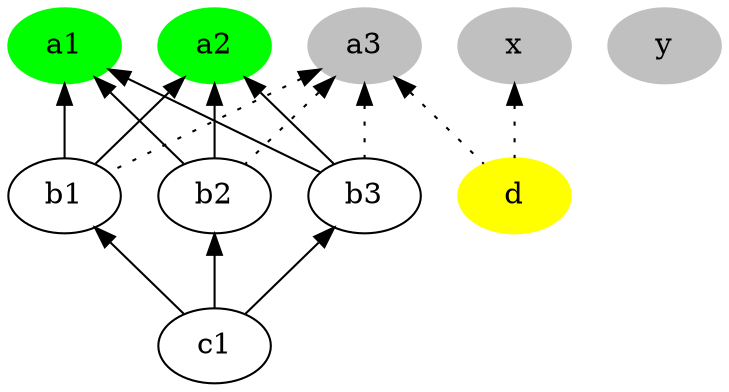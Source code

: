 digraph g {
  b1
  c1
  b2
  b3
  d[style=filled color=yellow]
  a1[style=filled color=green]
  a2[style=filled color=green]
  y[style=filled color=grey]
  x[style=filled color=grey]
  a3[style=filled color=grey]

  b1 -> c1 [dir=back ]
  x -> d [dir=back style=dotted]
  b2 -> c1 [dir=back ]
  a1 -> b1 [dir=back ]
  a1 -> b2 [dir=back ]
  a1 -> b3 [dir=back ]
  b3 -> c1 [dir=back ]
  a3 -> b1 [dir=back style=dotted]
  a3 -> b2 [dir=back style=dotted]
  a3 -> b3 [dir=back style=dotted]
  a3 -> d [dir=back style=dotted]
  a2 -> b1 [dir=back ]
  a2 -> b2 [dir=back ]
  a2 -> b3 [dir=back ]
}
